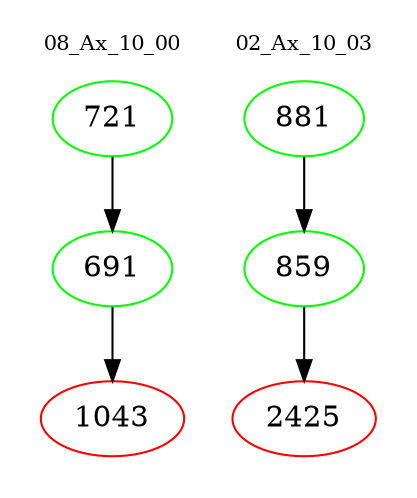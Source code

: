 digraph{
subgraph cluster_0 {
color = white
label = "08_Ax_10_00";
fontsize=10;
T0_721 [label="721", color="green"]
T0_721 -> T0_691 [color="black"]
T0_691 [label="691", color="green"]
T0_691 -> T0_1043 [color="black"]
T0_1043 [label="1043", color="red"]
}
subgraph cluster_1 {
color = white
label = "02_Ax_10_03";
fontsize=10;
T1_881 [label="881", color="green"]
T1_881 -> T1_859 [color="black"]
T1_859 [label="859", color="green"]
T1_859 -> T1_2425 [color="black"]
T1_2425 [label="2425", color="red"]
}
}
